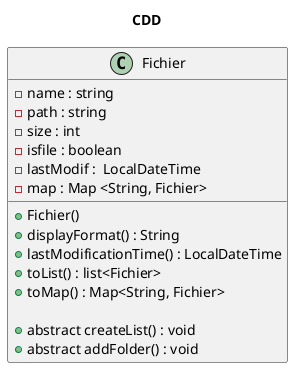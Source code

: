 @startuml CDD

title CDD

skinparam shadowing false

class Fichier {
    - name : string
    - path : string
    - size : int
    - isfile : boolean
    - lastModif :  LocalDateTime
    - map : Map <String, Fichier>

    + Fichier()
    + displayFormat() : String
    + lastModificationTime() : LocalDateTime
    + toList() : list<Fichier>
    + toMap() : Map<String, Fichier>

    + abstract createList() : void
    + abstract addFolder() : void
    }

@enduml